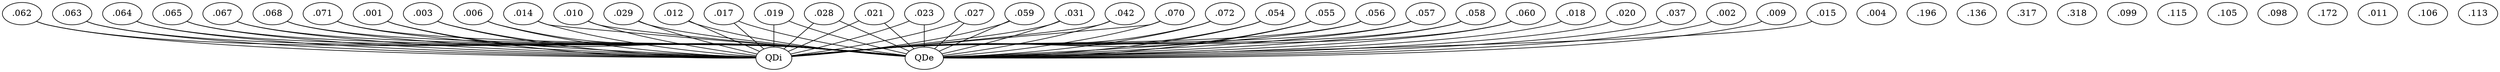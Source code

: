 strict graph 1267 {
QDi.001 -- QDe.004;
QDi.001 -- QDe.003;
QDi.001 -- QDi.006;
QDi.001 -- QDi.196;
QDi.002 -- QDe.004;
QDi.003 -- QDe.004;
QDi.003 -- QDi.001;
QDi.006 -- QDe.004;
QDi.006 -- QDe.003;
QDi.006 -- QDi.014;
QDi.006 -- QDe.136;
QDi.006 -- QDi.317;
QDi.006 -- QDi.318;
QDi.009 -- QDe.004;
QDi.009 -- QDe.099;
QDi.010 -- QDe.004;
QDi.010 -- QDe.115;
QDi.010 -- QDi.029;
QDi.012 -- QDe.004;
QDi.012 -- QDi.006;
QDi.014 -- QDe.004;
QDi.014 -- QDe.003;
QDi.014 -- QDi.006;
QDi.014 -- QDi.017;
QDi.015 -- QDe.004;
QDi.017 -- QDe.003;
QDi.017 -- QDi.006;
QDi.017 -- QDe.004;
QDi.017 -- QDi.014;
QDi.018 -- QDe.004;
QDi.019 -- QDe.004;
QDi.019 -- QDi.028;
QDi.020 -- QDe.004;
QDi.021 -- QDe.004;
QDi.021 -- QDi.001;
QDi.021 -- QDi.019;
QDi.021 -- QDi.023;
QDi.021 -- QDi.028;
QDi.023 -- QDe.004;
QDi.023 -- QDi.001;
QDi.023 -- QDi.006;
QDi.023 -- QDi.019;
QDi.023 -- QDi.021;
QDi.023 -- QDi.028;
QDi.027 -- QDe.004;
QDi.027 -- QDi.028;
QDi.027 -- QDi.019;
QDi.028 -- QDe.004;
QDi.028 -- QDi.027;
QDi.028 -- QDi.019;
QDi.028 -- QDe.002;
QDi.028 -- QDe.105;
QDi.028 -- QDi.001;
QDi.028 -- QDi.006;
QDi.028 -- QDi.021;
QDi.028 -- QDi.023;
QDi.028 -- QDi.059;
QDi.029 -- QDe.004;
QDi.029 -- QDi.010;
QDi.031 -- QDe.004;
QDi.031 -- QDe.006;
QDi.031 -- QDe.014;
QDi.031 -- QDe.003;
QDi.031 -- QDi.059;
QDi.031 -- QDi.006;
QDi.031 -- QDe.115;
QDi.031 -- QDe.098;
QDi.037 -- QDe.004;
QDi.042 -- QDe.004;
QDi.042 -- QDe.002;
QDi.042 -- QDi.172;
QDi.042 -- QDe.006;
QDi.042 -- QDe.003;
QDi.042 -- QDe.014;
QDi.042 -- QDe.011;
QDi.042 -- QDe.009;
QDi.042 -- QDe.070;
QDi.042 -- QDe.072;
QDi.042 -- QDe.105;
QDi.042 -- QDe.106;
QDi.042 -- QDe.113;
QDi.054 -- QDi.042;
QDi.054 -- QDe.004;
QDi.054 -- QDe.002;
QDi.054 -- QDi.172;
QDi.054 -- QDe.006;
QDi.054 -- QDe.003;
QDi.054 -- QDe.014;
QDi.054 -- QDe.011;
QDi.054 -- QDe.009;
QDi.054 -- QDe.070;
QDi.054 -- QDe.072;
QDi.054 -- QDe.105;
QDi.054 -- QDe.106;
QDi.054 -- QDe.113;
QDi.055 -- QDi.042;
QDi.055 -- QDe.004;
QDi.055 -- QDe.002;
QDi.055 -- QDi.172;
QDi.055 -- QDe.006;
QDi.055 -- QDe.003;
QDi.055 -- QDe.014;
QDi.055 -- QDe.011;
QDi.055 -- QDe.009;
QDi.055 -- QDe.070;
QDi.055 -- QDe.072;
QDi.055 -- QDe.105;
QDi.055 -- QDe.106;
QDi.055 -- QDe.113;
QDi.056 -- QDi.042;
QDi.056 -- QDe.004;
QDi.056 -- QDe.002;
QDi.056 -- QDi.172;
QDi.056 -- QDe.006;
QDi.056 -- QDe.003;
QDi.056 -- QDe.014;
QDi.056 -- QDe.011;
QDi.056 -- QDe.009;
QDi.056 -- QDe.070;
QDi.056 -- QDe.072;
QDi.056 -- QDe.105;
QDi.056 -- QDe.106;
QDi.056 -- QDe.113;
QDi.057 -- QDi.042;
QDi.057 -- QDe.004;
QDi.057 -- QDe.002;
QDi.057 -- QDi.172;
QDi.057 -- QDe.006;
QDi.057 -- QDe.003;
QDi.057 -- QDe.014;
QDi.057 -- QDe.011;
QDi.057 -- QDe.009;
QDi.057 -- QDe.070;
QDi.057 -- QDe.072;
QDi.057 -- QDe.105;
QDi.057 -- QDe.106;
QDi.057 -- QDe.113;
QDi.058 -- QDi.042;
QDi.058 -- QDe.004;
QDi.058 -- QDe.002;
QDi.058 -- QDi.172;
QDi.058 -- QDe.006;
QDi.058 -- QDe.003;
QDi.058 -- QDe.014;
QDi.058 -- QDe.011;
QDi.058 -- QDe.009;
QDi.058 -- QDe.070;
QDi.058 -- QDe.072;
QDi.058 -- QDe.105;
QDi.058 -- QDe.106;
QDi.058 -- QDe.113;
QDi.059 -- QDi.042;
QDi.059 -- QDe.004;
QDi.059 -- QDe.002;
QDi.059 -- QDi.172;
QDi.059 -- QDe.006;
QDi.059 -- QDe.003;
QDi.059 -- QDe.014;
QDi.059 -- QDe.011;
QDi.059 -- QDe.009;
QDi.059 -- QDe.070;
QDi.059 -- QDe.072;
QDi.059 -- QDe.105;
QDi.059 -- QDe.106;
QDi.059 -- QDe.113;
QDi.060 -- QDi.042;
QDi.060 -- QDe.004;
QDi.060 -- QDe.002;
QDi.060 -- QDi.172;
QDi.060 -- QDe.006;
QDi.060 -- QDe.003;
QDi.060 -- QDe.014;
QDi.060 -- QDe.011;
QDi.060 -- QDe.009;
QDi.060 -- QDe.070;
QDi.060 -- QDe.072;
QDi.060 -- QDe.105;
QDi.060 -- QDe.106;
QDi.060 -- QDe.113;
QDi.062 -- QDi.042;
QDi.062 -- QDe.004;
QDi.062 -- QDe.002;
QDi.062 -- QDi.172;
QDi.062 -- QDe.006;
QDi.062 -- QDe.003;
QDi.062 -- QDe.014;
QDi.062 -- QDe.011;
QDi.062 -- QDe.009;
QDi.062 -- QDe.070;
QDi.062 -- QDe.072;
QDi.062 -- QDe.105;
QDi.062 -- QDe.106;
QDi.062 -- QDe.113;
QDi.063 -- QDi.042;
QDi.063 -- QDe.004;
QDi.063 -- QDe.002;
QDi.063 -- QDi.172;
QDi.063 -- QDe.006;
QDi.063 -- QDe.003;
QDi.063 -- QDe.014;
QDi.063 -- QDe.011;
QDi.063 -- QDe.009;
QDi.063 -- QDe.070;
QDi.063 -- QDe.072;
QDi.063 -- QDe.105;
QDi.063 -- QDe.106;
QDi.063 -- QDe.113;
QDi.064 -- QDi.042;
QDi.064 -- QDe.004;
QDi.064 -- QDe.002;
QDi.064 -- QDi.172;
QDi.064 -- QDe.006;
QDi.064 -- QDe.003;
QDi.064 -- QDe.014;
QDi.064 -- QDe.011;
QDi.064 -- QDe.009;
QDi.064 -- QDe.070;
QDi.064 -- QDe.072;
QDi.064 -- QDe.105;
QDi.064 -- QDe.106;
QDi.064 -- QDe.113;
QDi.065 -- QDi.042;
QDi.065 -- QDe.004;
QDi.065 -- QDe.002;
QDi.065 -- QDi.172;
QDi.065 -- QDe.006;
QDi.065 -- QDe.003;
QDi.065 -- QDe.014;
QDi.065 -- QDe.011;
QDi.065 -- QDe.009;
QDi.065 -- QDe.070;
QDi.065 -- QDe.072;
QDi.065 -- QDe.105;
QDi.065 -- QDe.106;
QDi.065 -- QDe.113;
QDi.067 -- QDi.042;
QDi.067 -- QDe.004;
QDi.067 -- QDe.002;
QDi.067 -- QDi.172;
QDi.067 -- QDe.006;
QDi.067 -- QDe.003;
QDi.067 -- QDe.014;
QDi.067 -- QDe.011;
QDi.067 -- QDe.009;
QDi.067 -- QDe.070;
QDi.067 -- QDe.072;
QDi.067 -- QDe.105;
QDi.067 -- QDe.106;
QDi.067 -- QDe.113;
QDi.068 -- QDi.042;
QDi.068 -- QDe.004;
QDi.068 -- QDe.002;
QDi.068 -- QDi.172;
QDi.068 -- QDe.006;
QDi.068 -- QDe.003;
QDi.068 -- QDe.014;
QDi.068 -- QDe.011;
QDi.068 -- QDe.009;
QDi.068 -- QDe.070;
QDi.068 -- QDe.072;
QDi.068 -- QDe.105;
QDi.068 -- QDe.106;
QDi.068 -- QDe.113;
QDi.070 -- QDi.042;
QDi.070 -- QDe.004;
QDi.070 -- QDe.002;
QDi.070 -- QDi.172;
QDi.070 -- QDe.006;
QDi.070 -- QDe.003;
QDi.070 -- QDe.014;
QDi.070 -- QDe.011;
QDi.070 -- QDe.009;
QDi.070 -- QDe.070;
QDi.070 -- QDe.072;
QDi.070 -- QDe.105;
QDi.070 -- QDe.106;
QDi.070 -- QDe.113;
QDi.071 -- QDi.042;
QDi.071 -- QDe.004;
QDi.071 -- QDe.002;
QDi.071 -- QDi.172;
QDi.071 -- QDe.006;
QDi.071 -- QDe.003;
QDi.071 -- QDe.014;
QDi.071 -- QDe.011;
QDi.071 -- QDe.009;
QDi.071 -- QDe.070;
QDi.071 -- QDe.072;
QDi.071 -- QDe.105;
QDi.071 -- QDe.106;
QDi.071 -- QDe.113;
QDi.072 -- QDi.042;
QDi.072 -- QDe.004;
QDi.072 -- QDe.002;
QDi.072 -- QDi.172;
QDi.072 -- QDe.006;
QDi.072 -- QDe.003;
QDi.072 -- QDe.014;
QDi.072 -- QDe.011;
QDi.072 -- QDe.009;
}
